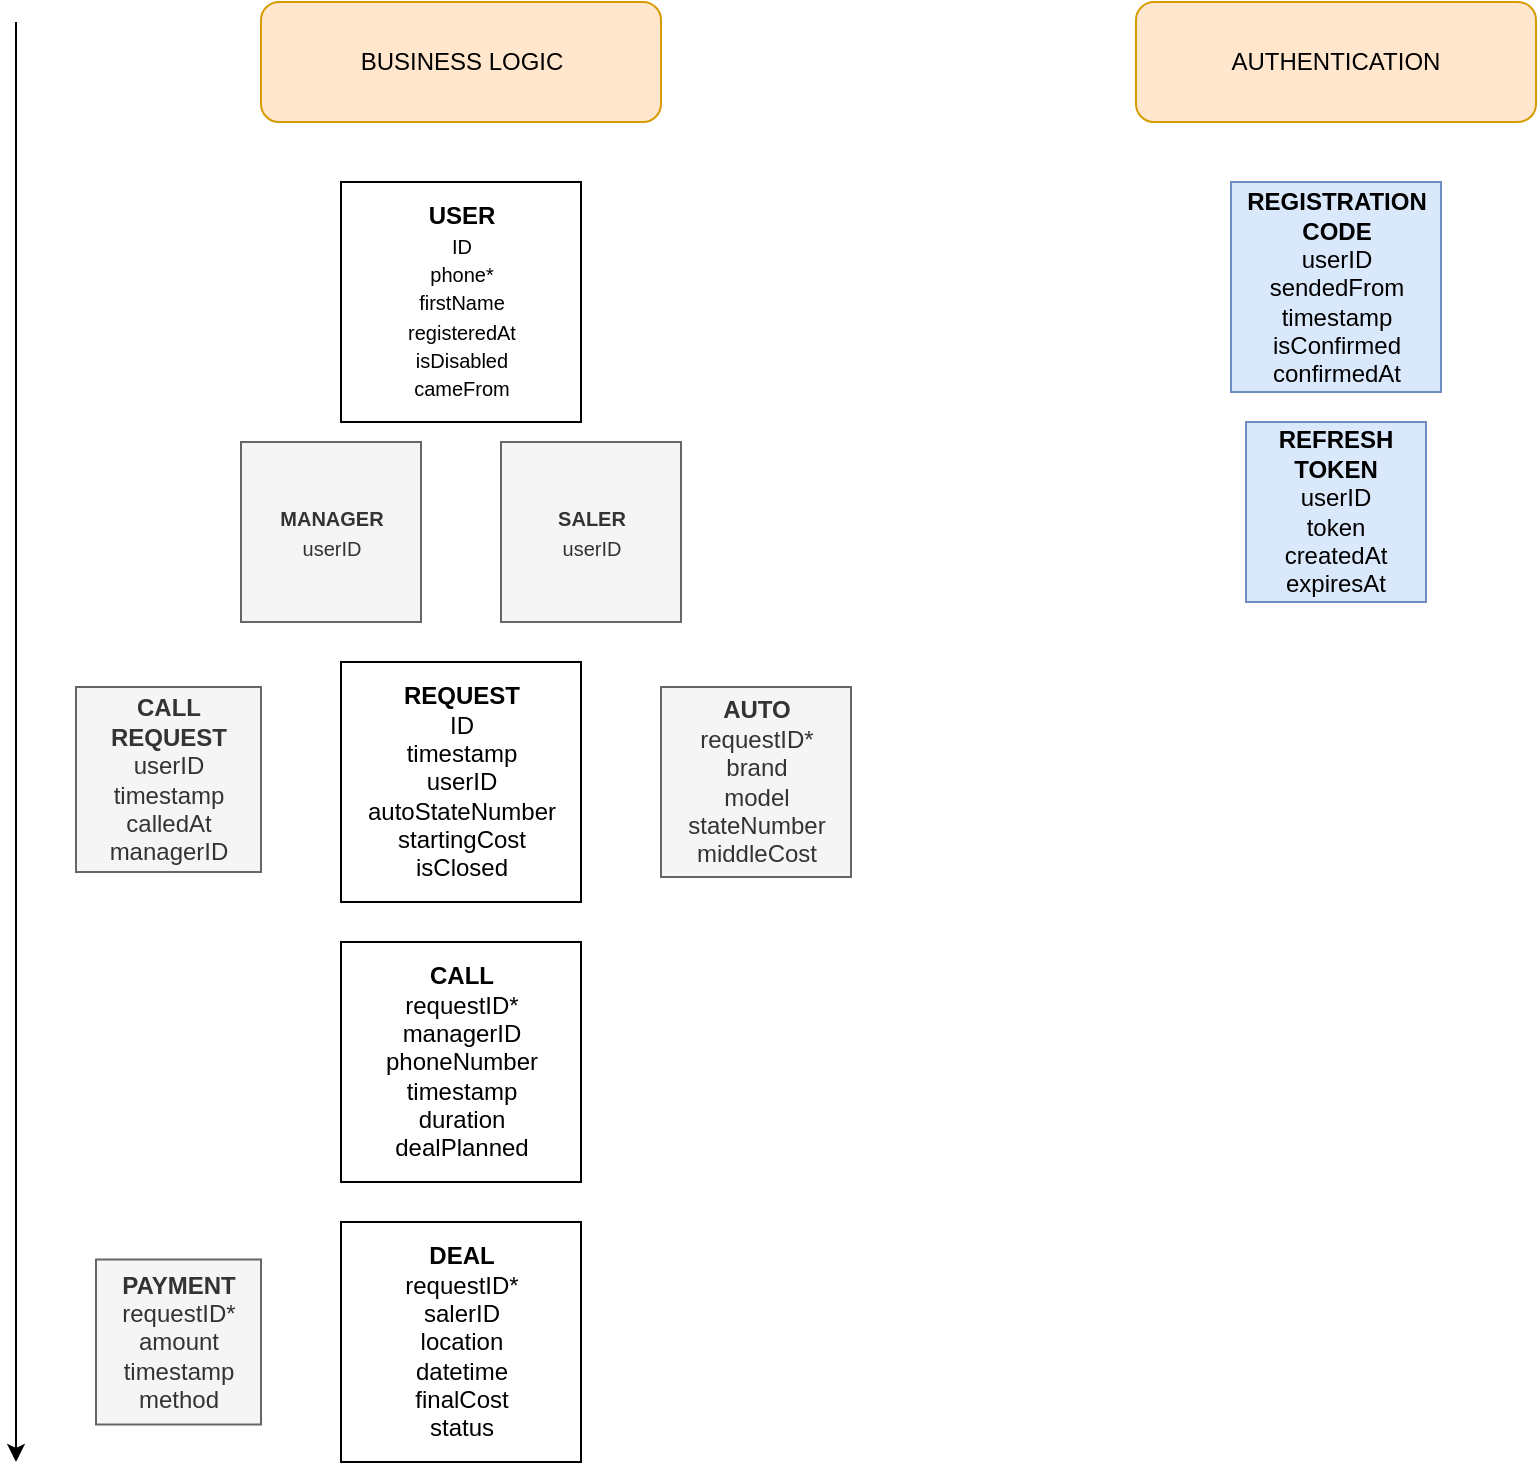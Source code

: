 <mxfile version="21.6.7" type="github">
  <diagram name="Страница — 1" id="nBrP1E0GAgVyJa1ZpKWH">
    <mxGraphModel dx="1673" dy="881" grid="1" gridSize="10" guides="1" tooltips="1" connect="1" arrows="1" fold="1" page="1" pageScale="1" pageWidth="1169" pageHeight="827" background="none" math="0" shadow="0">
      <root>
        <mxCell id="0" />
        <mxCell id="1" parent="0" />
        <mxCell id="g8gEgHumIA5f0x8cdPXF-1" value="&lt;b&gt;USER&lt;/b&gt;&lt;br&gt;&lt;font style=&quot;font-size: 10px;&quot;&gt;ID&lt;br&gt;phone*&lt;br&gt;firstName&lt;br&gt;registeredAt&lt;br&gt;isDisabled&lt;br&gt;cameFrom&lt;br&gt;&lt;/font&gt;" style="whiteSpace=wrap;html=1;aspect=fixed;" vertex="1" parent="1">
          <mxGeometry x="367.5" y="139" width="120" height="120" as="geometry" />
        </mxCell>
        <mxCell id="g8gEgHumIA5f0x8cdPXF-9" value="&lt;b&gt;AUTO&lt;/b&gt;&lt;br&gt;requestID*&lt;br&gt;brand&lt;br&gt;model&lt;br&gt;stateNumber&lt;br&gt;middleCost" style="whiteSpace=wrap;html=1;aspect=fixed;fillColor=#f5f5f5;fontColor=#333333;strokeColor=#666666;" vertex="1" parent="1">
          <mxGeometry x="527.5" y="391.5" width="95" height="95" as="geometry" />
        </mxCell>
        <mxCell id="g8gEgHumIA5f0x8cdPXF-10" value="&lt;b&gt;REQUEST&lt;br&gt;&lt;/b&gt;ID&lt;br&gt;timestamp&lt;br&gt;userID&lt;br&gt;autoStateNumber&lt;br&gt;startingCost&lt;br&gt;isClosed" style="whiteSpace=wrap;html=1;aspect=fixed;container=1;" vertex="1" parent="1">
          <mxGeometry x="367.5" y="379" width="120" height="120" as="geometry">
            <mxRectangle x="202.5" y="360" width="130" height="110" as="alternateBounds" />
          </mxGeometry>
        </mxCell>
        <mxCell id="g8gEgHumIA5f0x8cdPXF-17" value="&lt;b&gt;CALL&lt;br&gt;&lt;/b&gt;requestID*&lt;br&gt;managerID&lt;br&gt;phoneNumber&lt;br&gt;timestamp&lt;br&gt;duration&lt;br&gt;dealPlanned" style="whiteSpace=wrap;html=1;aspect=fixed;" vertex="1" parent="1">
          <mxGeometry x="367.5" y="519" width="120" height="120" as="geometry" />
        </mxCell>
        <mxCell id="g8gEgHumIA5f0x8cdPXF-20" value="&lt;b&gt;DEAL&lt;/b&gt;&lt;br&gt;requestID*&lt;br&gt;salerID&lt;br&gt;location&lt;br&gt;datetime&lt;br&gt;finalCost&lt;br&gt;status" style="whiteSpace=wrap;html=1;aspect=fixed;" vertex="1" parent="1">
          <mxGeometry x="367.5" y="659" width="120" height="120" as="geometry" />
        </mxCell>
        <mxCell id="g8gEgHumIA5f0x8cdPXF-23" value="&lt;font style=&quot;font-size: 10px;&quot;&gt;&lt;b&gt;MANAGER&lt;br&gt;&lt;/b&gt;userID&lt;br&gt;&lt;/font&gt;" style="whiteSpace=wrap;html=1;aspect=fixed;fillColor=#f5f5f5;strokeColor=#666666;fontColor=#333333;" vertex="1" parent="1">
          <mxGeometry x="317.5" y="269" width="90" height="90" as="geometry" />
        </mxCell>
        <mxCell id="g8gEgHumIA5f0x8cdPXF-24" value="&lt;font style=&quot;font-size: 10px;&quot;&gt;&lt;b&gt;SALER&lt;br&gt;&lt;/b&gt;userID&lt;br&gt;&lt;/font&gt;" style="whiteSpace=wrap;html=1;aspect=fixed;fillColor=#f5f5f5;strokeColor=#666666;fontColor=#333333;" vertex="1" parent="1">
          <mxGeometry x="447.5" y="269" width="90" height="90" as="geometry" />
        </mxCell>
        <mxCell id="g8gEgHumIA5f0x8cdPXF-29" value="&lt;b&gt;PAYMENT&lt;br&gt;&lt;/b&gt;requestID*&lt;br&gt;amount&lt;br&gt;timestamp&lt;br&gt;method" style="whiteSpace=wrap;html=1;aspect=fixed;fillColor=#f5f5f5;fontColor=#333333;strokeColor=#666666;" vertex="1" parent="1">
          <mxGeometry x="245" y="677.75" width="82.5" height="82.5" as="geometry" />
        </mxCell>
        <mxCell id="g8gEgHumIA5f0x8cdPXF-31" value="BUSINESS LOGIC" style="rounded=1;whiteSpace=wrap;html=1;fillColor=#ffe6cc;strokeColor=#d79b00;" vertex="1" parent="1">
          <mxGeometry x="327.5" y="49" width="200" height="60" as="geometry" />
        </mxCell>
        <mxCell id="g8gEgHumIA5f0x8cdPXF-35" value="" style="endArrow=classic;html=1;rounded=0;" edge="1" parent="1">
          <mxGeometry width="50" height="50" relative="1" as="geometry">
            <mxPoint x="205" y="59" as="sourcePoint" />
            <mxPoint x="205" y="779" as="targetPoint" />
          </mxGeometry>
        </mxCell>
        <mxCell id="g8gEgHumIA5f0x8cdPXF-49" value="&lt;b&gt;REGISTRATION&lt;/b&gt;&lt;br&gt;&lt;b&gt;CODE&lt;/b&gt;&lt;br&gt;userID&lt;br&gt;sendedFrom&lt;br&gt;timestamp&lt;br&gt;isConfirmed&lt;br&gt;confirmedAt" style="whiteSpace=wrap;html=1;aspect=fixed;fillColor=#dae8fc;strokeColor=#6c8ebf;" vertex="1" parent="1">
          <mxGeometry x="812.5" y="139" width="105" height="105" as="geometry" />
        </mxCell>
        <mxCell id="g8gEgHumIA5f0x8cdPXF-50" value="&lt;b&gt;REFRESH&lt;/b&gt;&lt;br&gt;&lt;b&gt;TOKEN&lt;/b&gt;&lt;br&gt;userID&lt;br&gt;token&lt;br&gt;createdAt&lt;br&gt;expiresAt" style="whiteSpace=wrap;html=1;aspect=fixed;fillColor=#dae8fc;strokeColor=#6c8ebf;" vertex="1" parent="1">
          <mxGeometry x="820" y="259" width="90" height="90" as="geometry" />
        </mxCell>
        <mxCell id="g8gEgHumIA5f0x8cdPXF-51" value="AUTHENTICATION" style="rounded=1;whiteSpace=wrap;html=1;fillColor=#ffe6cc;strokeColor=#d79b00;" vertex="1" parent="1">
          <mxGeometry x="765" y="49" width="200" height="60" as="geometry" />
        </mxCell>
        <mxCell id="g8gEgHumIA5f0x8cdPXF-53" value="&lt;b&gt;CALL&lt;/b&gt;&lt;br&gt;&lt;b&gt;REQUEST&lt;br&gt;&lt;/b&gt;userID&lt;br&gt;timestamp&lt;br&gt;calledAt&lt;br&gt;managerID" style="whiteSpace=wrap;html=1;aspect=fixed;fillColor=#f5f5f5;fontColor=#333333;strokeColor=#666666;" vertex="1" parent="1">
          <mxGeometry x="235" y="391.5" width="92.5" height="92.5" as="geometry" />
        </mxCell>
      </root>
    </mxGraphModel>
  </diagram>
</mxfile>
